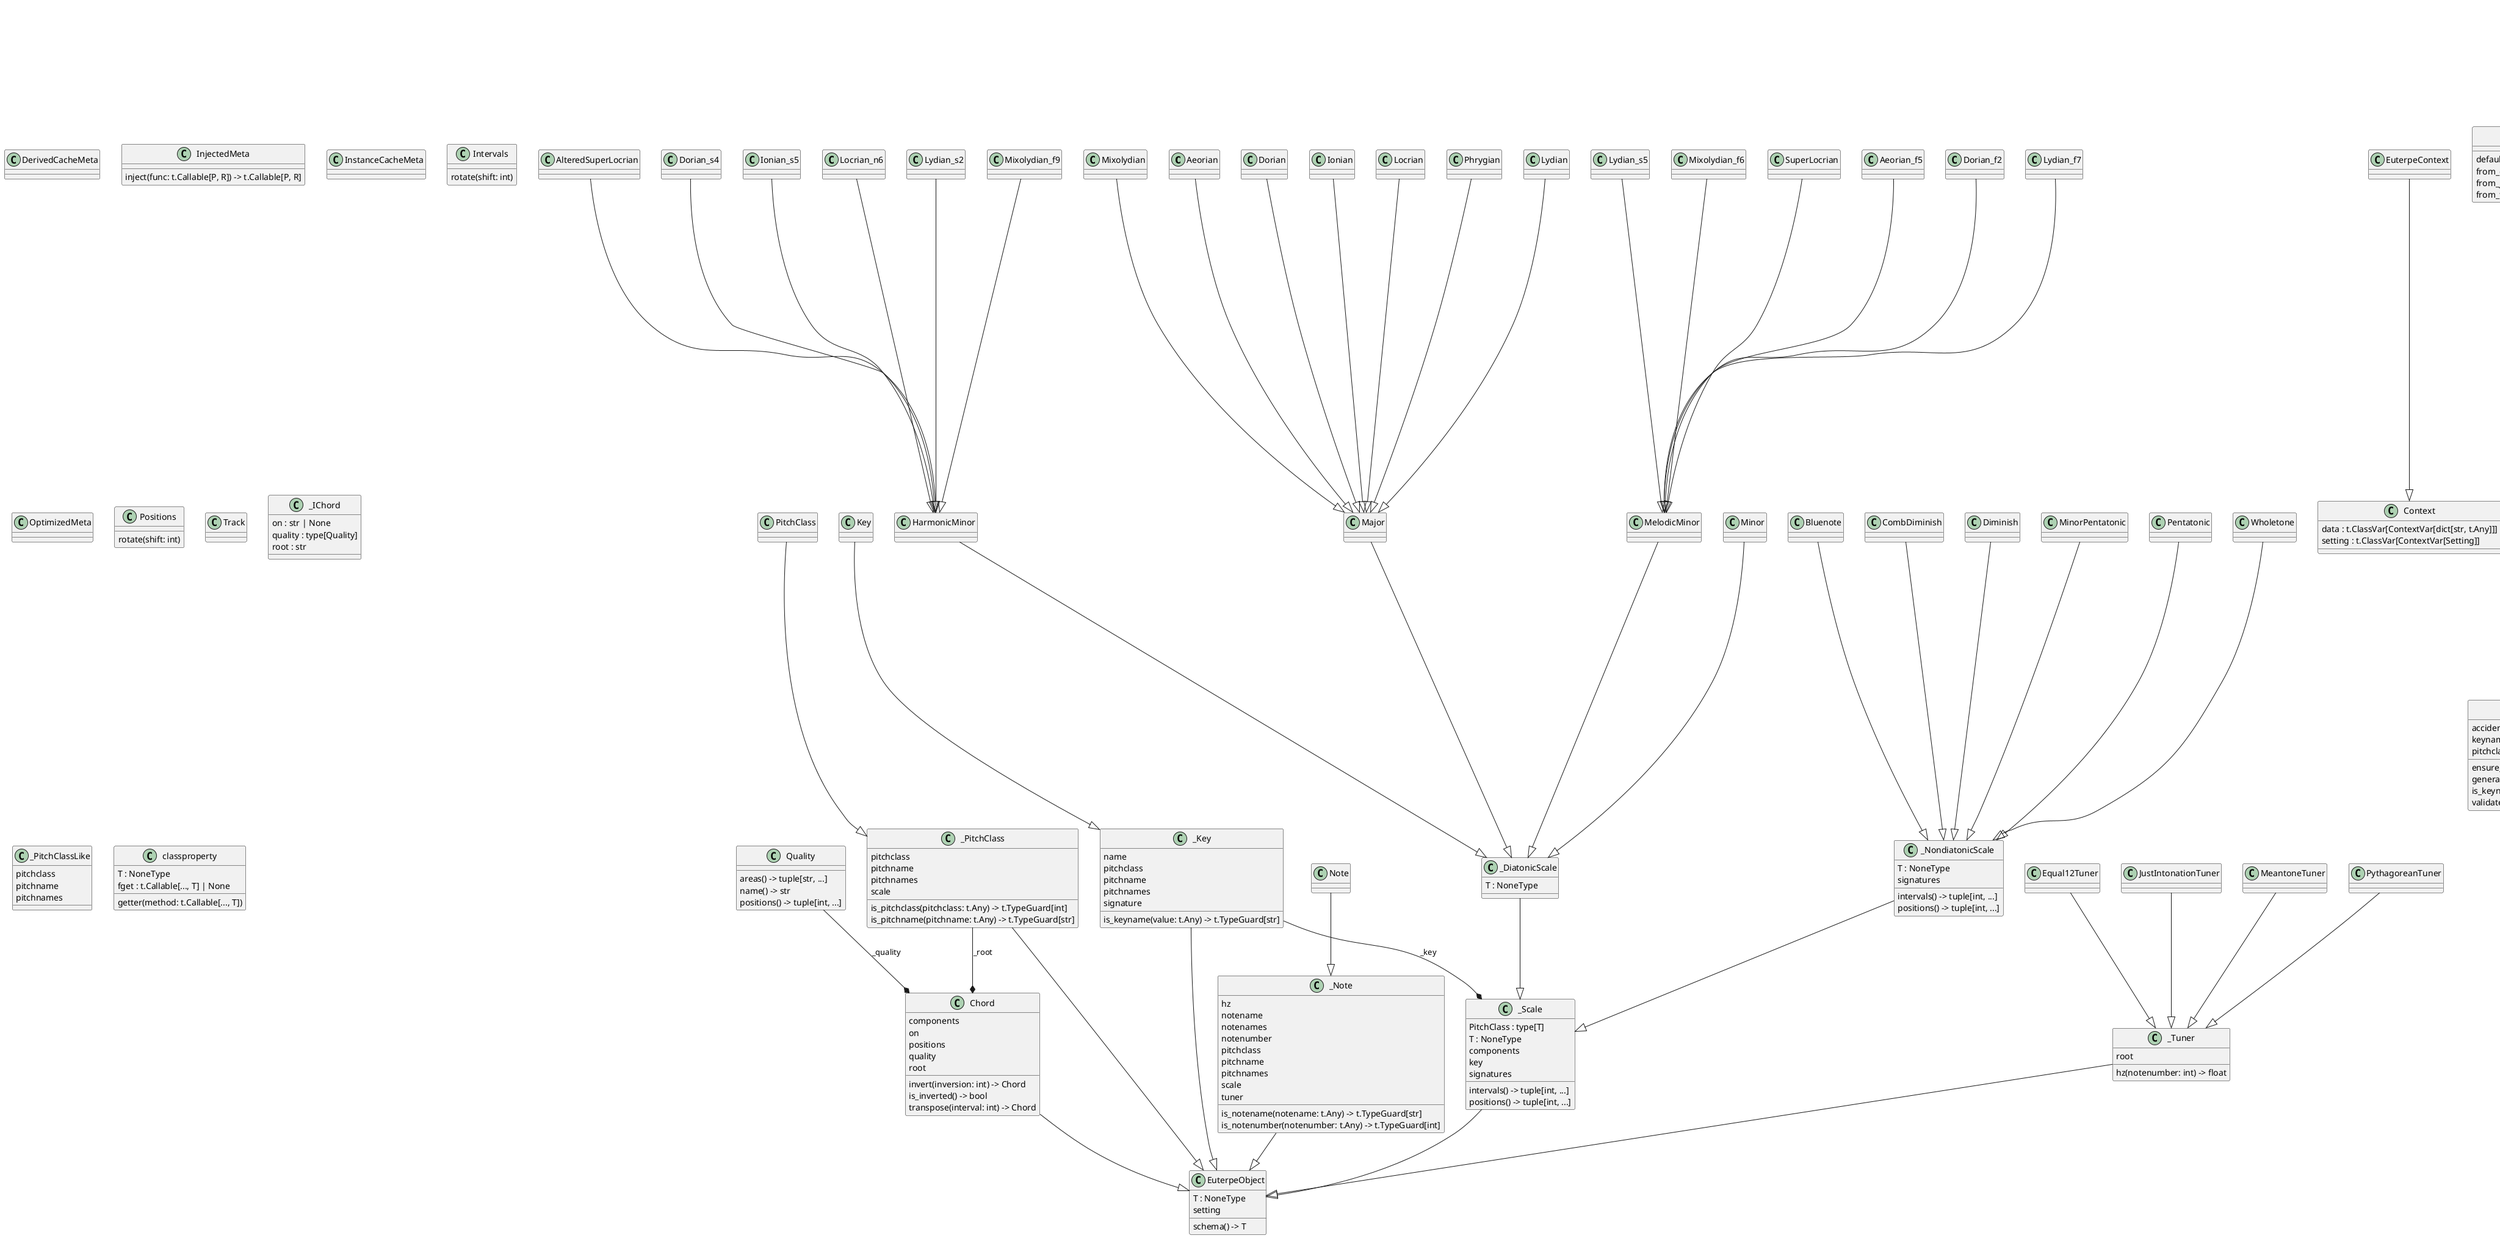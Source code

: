 @startuml classes
set namespaceSeparator none
class "Aeorian" as euterpe.TET12.scale.Aeorian {
}
class "Aeorian_f5" as euterpe.TET12.scale.Aeorian_f5 {
}
class "AlteredSuperLocrian" as euterpe.TET12.scale.AlteredSuperLocrian {
}
class "Bluenote" as euterpe.TET12.scale.Bluenote {
}
class "Chord" as euterpe.chord.chord.Chord {
  components
  on
  positions
  quality
  root
  invert(inversion: int) -> Chord
  is_inverted() -> bool
  transpose(interval: int) -> Chord
}
class "CombDiminish" as euterpe.TET12.scale.CombDiminish {
}
class "Context" as euterpe._core.framework.context.Context {
  data : t.ClassVar[ContextVar[dict[str, t.Any]]]
  setting : t.ClassVar[ContextVar[Setting]]
}
class "DerivedCacheMeta" as euterpe._core.framework.derivedcache.DerivedCacheMeta {
}
class "Diminish" as euterpe.TET12.scale.Diminish {
}
class "Dorian" as euterpe.TET12.scale.Dorian {
}
class "Dorian_f2" as euterpe.TET12.scale.Dorian_f2 {
}
class "Dorian_s4" as euterpe.TET12.scale.Dorian_s4 {
}
class "Equal12Tuner" as euterpe.TET12.tuner.Equal12Tuner {
}
class "Euterpe" as euterpe.utils.euterpe.Euterpe {
  name : str
  setting
  Chorus()
  Compressor()
  Deray()
  Distortion()
  Equalizer()
  Flanger()
  Looper()
  PitchShift()
  Reverb()
  Track()
  Tremolo()
  WorkSpace()
}
class "EuterpeContext" as euterpe.utils.context.EuterpeContext {
}
class "EuterpeObject" as euterpe._core.object.EuterpeObject {
  T : NoneType
  setting
  schema() -> T
}
class "HarmonicMinor" as euterpe.TET12.scale.HarmonicMinor {
}
class "InjectedMeta" as euterpe._core.framework.inject.InjectedMeta {
  inject(func: t.Callable[P, R]) -> t.Callable[P, R]
}
class "InstanceCacheMeta" as euterpe._core.framework.instancecache.InstanceCacheMeta {
}
class "Intervals" as euterpe._core.utils.interval.Intervals {
  rotate(shift: int)
}
class "Ionian" as euterpe.TET12.scale.Ionian {
}
class "Ionian_s5" as euterpe.TET12.scale.Ionian_s5 {
}
class "JustIntonationTuner" as euterpe.TET12.tuner.JustIntonationTuner {
}
class "Key" as euterpe.TET12.note.Key {
}
class "KeySchema" as euterpe.note.schemas.key.KeySchema {
  accidental : int
  keynames
  pitchclass
  ensure_valid_keyname(keyname: str) -> None
  generate_key_signatures(keyname: str) -> tuple[int, ...]
  is_keyname(value: t.Any) -> t.TypeGuard[str]
  validate() -> None
}
class "Locrian" as euterpe.TET12.scale.Locrian {
}
class "Locrian_n6" as euterpe.TET12.scale.Locrian_n6 {
}
class "Lydian" as euterpe.TET12.scale.Lydian {
}
class "Lydian_f7" as euterpe.TET12.scale.Lydian_f7 {
}
class "Lydian_s2" as euterpe.TET12.scale.Lydian_s2 {
}
class "Lydian_s5" as euterpe.TET12.scale.Lydian_s5 {
}
class "Major" as euterpe.TET12.scale.Major {
}
class "MeantoneTuner" as euterpe.TET12.tuner.MeantoneTuner {
}
class "MelodicMinor" as euterpe.TET12.scale.MelodicMinor {
}
class "Minor" as euterpe.TET12.scale.Minor {
}
class "MinorPentatonic" as euterpe.TET12.scale.MinorPentatonic {
}
class "Mixolydian" as euterpe.TET12.scale.Mixolydian {
}
class "Mixolydian_f6" as euterpe.TET12.scale.Mixolydian_f6 {
}
class "Mixolydian_f9" as euterpe.TET12.scale.Mixolydian_f9 {
}
class "Note" as euterpe.TET12.note.Note {
}
class "NoteSchema" as euterpe.note.schemas.note.NoteSchema {
  adjust_notenumber : int
  name2number : dict[str, int]
  notenames
  notenumbers
  number2name : dict[int, tuple[str | None]]
  pitchclass
  reference_notenumber : int
  reference_octave : int
  symbols_notenumber : tuple[int, ...]
  symbols_octave : tuple[str, ...]
  convert_notename_to_notenumber(notename: str) -> int
  convert_notename_to_pitchname(notename: str) -> str
  convert_notenumber_to_notename(notenumber: int, accidental: int) -> str | None
  convert_notenumber_to_notenames(notenumber: int) -> tuple[str | None, ...]
  convert_notenumber_to_pitchclass(notenumber: int) -> int
  convert_pitchclass_to_notenumber(pitchclass: int, octave: int) -> int
  convert_pitchname_to_notename(pitchname: str, octave: int) -> str
  count_accidental(notename: str) -> int
  ensure_valid_notename(notename: str) -> None
  ensure_valid_notenumber(notenumber: int) -> None
  initialize() -> None
  is_notename(value: t.Any) -> t.TypeGuard[str]
  is_notenumber(value: t.Any) -> t.TypeGuard[int]
  validate() -> None
}
class "OptimizedMeta" as euterpe._core.framework.optimize.OptimizedMeta {
}
class "Pentatonic" as euterpe.TET12.scale.Pentatonic {
}
class "Phrygian" as euterpe.TET12.scale.Phrygian {
}
class "PitchClass" as euterpe.TET12.note.PitchClass {
}
class "PitchClassSchema" as euterpe.note.schemas.pitchclass.PitchClassSchema {
  accidental : int
  cardinality : int
  class2name : dict[int, tuple[str | None, ...]]
  intervals : tuple[int, ...]
  name2class : dict[str, int]
  pitchclasses
  pitchnames
  positions : tuple[int, ...]
  symbols_accidental : tuple[str, ...]
  symbols_pitchclass : tuple[str, ...]
  convert_pitchclass_to_pitchname(pitchclass: int, accidental: int) -> str | None
  convert_pitchclass_to_pitchnames(pitchclass: int) -> tuple[str | None, ...]
  convert_pitchclass_to_symbol(pitchclass: int) -> str | None
  convert_pitchname_to_picthclass(pitchname: str) -> int
  convert_pitchname_to_symbol(pitchname: str) -> str
  count_accidental(pitchname: str) -> int
  ensure_valid_accidental(accidental: int) -> None
  ensure_valid_pitchclass(pitchclass: int) -> None
  ensure_valid_pitchname(pitchname: str) -> None
  find_pitchname(value: str) -> str | None
  initialize() -> None
  is_pitchclass(value: t.Any) -> t.TypeGuard[int]
  is_pitchname(value: t.Any) -> t.TypeGuard[str]
  is_symbol(value: t.Any) -> t.TypeGuard[str]
  validate() -> None
}
class "Positions" as euterpe._core.utils.interval.Positions {
  rotate(shift: int)
}
class "PythagoreanTuner" as euterpe.TET12.tuner.PythagoreanTuner {
}
class "Quality" as euterpe.chord.quality.Quality {
  areas() -> tuple[str, ...]
  name() -> str
  positions() -> tuple[int, ...]
}
class "ScaleSchema" as euterpe.scale.schemas.scale.ScaleSchema {
  pitchclass
  generate_scale_signatures(intervals: tuple[int, ...]) -> tuple[int, ...]
}
class "Schema" as euterpe._core.schema.Schema {
  initialize() -> None
  validate() -> None
}
class "Setting" as euterpe._core.setting.Setting {
  default() -> t.Self
  from_dict(value: dict[str, t.Any]) -> t.Self
  from_json(path: Path) -> t.Self
  from_toml(path: Path) -> t.Self
}
class "SuperLocrian" as euterpe.TET12.scale.SuperLocrian {
}
class "Track" as euterpe.utils.track.Track {
}
class "TunerSchema" as euterpe.tuner.schemas.tuner.TunerSchema {
  note
  pitchclass
  reference_notenumber : int
  validate() -> None
}
class "Wholetone" as euterpe.TET12.scale.Wholetone {
}
class "_DiatonicScale" as euterpe.scale.diatonic._DiatonicScale {
  T : NoneType
}
class "_IChord" as euterpe.chord.chord._IChord {
  on : str | None
  quality : type[Quality]
  root : str
}
class "_Key" as euterpe.note.key._Key {
  name
  pitchclass
  pitchname
  pitchnames
  signature
  is_keyname(value: t.Any) -> t.TypeGuard[str]
}
class "_NondiatonicScale" as euterpe.scale.diatonic._NondiatonicScale {
  T : NoneType
  signatures
  intervals() -> tuple[int, ...]
  positions() -> tuple[int, ...]
}
class "_Note" as euterpe.note.note._Note {
  hz
  notename
  notenames
  notenumber
  pitchclass
  pitchname
  pitchnames
  scale
  tuner
  is_notename(notename: t.Any) -> t.TypeGuard[str]
  is_notenumber(notenumber: t.Any) -> t.TypeGuard[int]
}
class "_PitchClass" as euterpe.note.pitchclass._PitchClass {
  pitchclass
  pitchname
  pitchnames
  scale
  is_pitchclass(pitchclass: t.Any) -> t.TypeGuard[int]
  is_pitchname(pitchname: t.Any) -> t.TypeGuard[str]
}
class "_PitchClassLike" as euterpe.note.pitchclass._PitchClassLike {
  pitchclass
  pitchname
  pitchnames
}
class "_Scale" as euterpe.scale.scale._Scale {
  PitchClass : type[T]
  T : NoneType
  components
  key
  signatures
  intervals() -> tuple[int, ...]
  positions() -> tuple[int, ...]
}
class "_Tuner" as euterpe.tuner.tuner._Tuner {
  root
  hz(notenumber: int) -> float
}
class "classproperty" as euterpe._core.utils.decorators.classproperty {
  T : NoneType
  fget : t.Callable[..., T] | None
  getter(method: t.Callable[..., T])
}
euterpe.TET12.note.Key --|> euterpe.note.key._Key
euterpe.TET12.note.Note --|> euterpe.note.note._Note
euterpe.TET12.note.PitchClass --|> euterpe.note.pitchclass._PitchClass
euterpe.TET12.scale.Aeorian --|> euterpe.TET12.scale.Major
euterpe.TET12.scale.Aeorian_f5 --|> euterpe.TET12.scale.MelodicMinor
euterpe.TET12.scale.AlteredSuperLocrian --|> euterpe.TET12.scale.HarmonicMinor
euterpe.TET12.scale.Bluenote --|> euterpe.scale.diatonic._NondiatonicScale
euterpe.TET12.scale.CombDiminish --|> euterpe.scale.diatonic._NondiatonicScale
euterpe.TET12.scale.Diminish --|> euterpe.scale.diatonic._NondiatonicScale
euterpe.TET12.scale.Dorian --|> euterpe.TET12.scale.Major
euterpe.TET12.scale.Dorian_f2 --|> euterpe.TET12.scale.MelodicMinor
euterpe.TET12.scale.Dorian_s4 --|> euterpe.TET12.scale.HarmonicMinor
euterpe.TET12.scale.HarmonicMinor --|> euterpe.scale.diatonic._DiatonicScale
euterpe.TET12.scale.Ionian --|> euterpe.TET12.scale.Major
euterpe.TET12.scale.Ionian_s5 --|> euterpe.TET12.scale.HarmonicMinor
euterpe.TET12.scale.Locrian --|> euterpe.TET12.scale.Major
euterpe.TET12.scale.Locrian_n6 --|> euterpe.TET12.scale.HarmonicMinor
euterpe.TET12.scale.Lydian --|> euterpe.TET12.scale.Major
euterpe.TET12.scale.Lydian_f7 --|> euterpe.TET12.scale.MelodicMinor
euterpe.TET12.scale.Lydian_s2 --|> euterpe.TET12.scale.HarmonicMinor
euterpe.TET12.scale.Lydian_s5 --|> euterpe.TET12.scale.MelodicMinor
euterpe.TET12.scale.Major --|> euterpe.scale.diatonic._DiatonicScale
euterpe.TET12.scale.MelodicMinor --|> euterpe.scale.diatonic._DiatonicScale
euterpe.TET12.scale.Minor --|> euterpe.scale.diatonic._DiatonicScale
euterpe.TET12.scale.MinorPentatonic --|> euterpe.scale.diatonic._NondiatonicScale
euterpe.TET12.scale.Mixolydian --|> euterpe.TET12.scale.Major
euterpe.TET12.scale.Mixolydian_f6 --|> euterpe.TET12.scale.MelodicMinor
euterpe.TET12.scale.Mixolydian_f9 --|> euterpe.TET12.scale.HarmonicMinor
euterpe.TET12.scale.Pentatonic --|> euterpe.scale.diatonic._NondiatonicScale
euterpe.TET12.scale.Phrygian --|> euterpe.TET12.scale.Major
euterpe.TET12.scale.SuperLocrian --|> euterpe.TET12.scale.MelodicMinor
euterpe.TET12.scale.Wholetone --|> euterpe.scale.diatonic._NondiatonicScale
euterpe.TET12.tuner.Equal12Tuner --|> euterpe.tuner.tuner._Tuner
euterpe.TET12.tuner.JustIntonationTuner --|> euterpe.tuner.tuner._Tuner
euterpe.TET12.tuner.MeantoneTuner --|> euterpe.tuner.tuner._Tuner
euterpe.TET12.tuner.PythagoreanTuner --|> euterpe.tuner.tuner._Tuner
euterpe.chord.chord.Chord --|> euterpe._core.object.EuterpeObject
euterpe.note.key._Key --|> euterpe._core.object.EuterpeObject
euterpe.note.note._Note --|> euterpe._core.object.EuterpeObject
euterpe.note.pitchclass._PitchClass --|> euterpe._core.object.EuterpeObject
euterpe.note.schemas.key.KeySchema --|> euterpe._core.schema.Schema
euterpe.note.schemas.note.NoteSchema --|> euterpe._core.schema.Schema
euterpe.note.schemas.pitchclass.PitchClassSchema --|> euterpe._core.schema.Schema
euterpe.scale.diatonic._DiatonicScale --|> euterpe.scale.scale._Scale
euterpe.scale.diatonic._NondiatonicScale --|> euterpe.scale.scale._Scale
euterpe.scale.scale._Scale --|> euterpe._core.object.EuterpeObject
euterpe.scale.schemas.scale.ScaleSchema --|> euterpe._core.schema.Schema
euterpe.tuner.schemas.tuner.TunerSchema --|> euterpe._core.schema.Schema
euterpe.tuner.tuner._Tuner --|> euterpe._core.object.EuterpeObject
euterpe.utils.context.EuterpeContext --|> euterpe._core.framework.context.Context
euterpe._core.setting.Setting --* euterpe.utils.euterpe.Euterpe : setting
euterpe.chord.quality.Quality --* euterpe.chord.chord.Chord : _quality
euterpe.note.key._Key --* euterpe.scale.scale._Scale : _key
euterpe.note.pitchclass._PitchClass --* euterpe.chord.chord.Chord : _root
euterpe.note.schemas.note.NoteSchema --* euterpe.tuner.schemas.tuner.TunerSchema : note
euterpe.note.schemas.pitchclass.PitchClassSchema --* euterpe.note.schemas.key.KeySchema : pitchclass
euterpe.note.schemas.pitchclass.PitchClassSchema --* euterpe.note.schemas.note.NoteSchema : pitchclass
euterpe.note.schemas.pitchclass.PitchClassSchema --* euterpe.scale.schemas.scale.ScaleSchema : pitchclass
euterpe.note.schemas.pitchclass.PitchClassSchema --* euterpe.tuner.schemas.tuner.TunerSchema : pitchclass
@enduml
